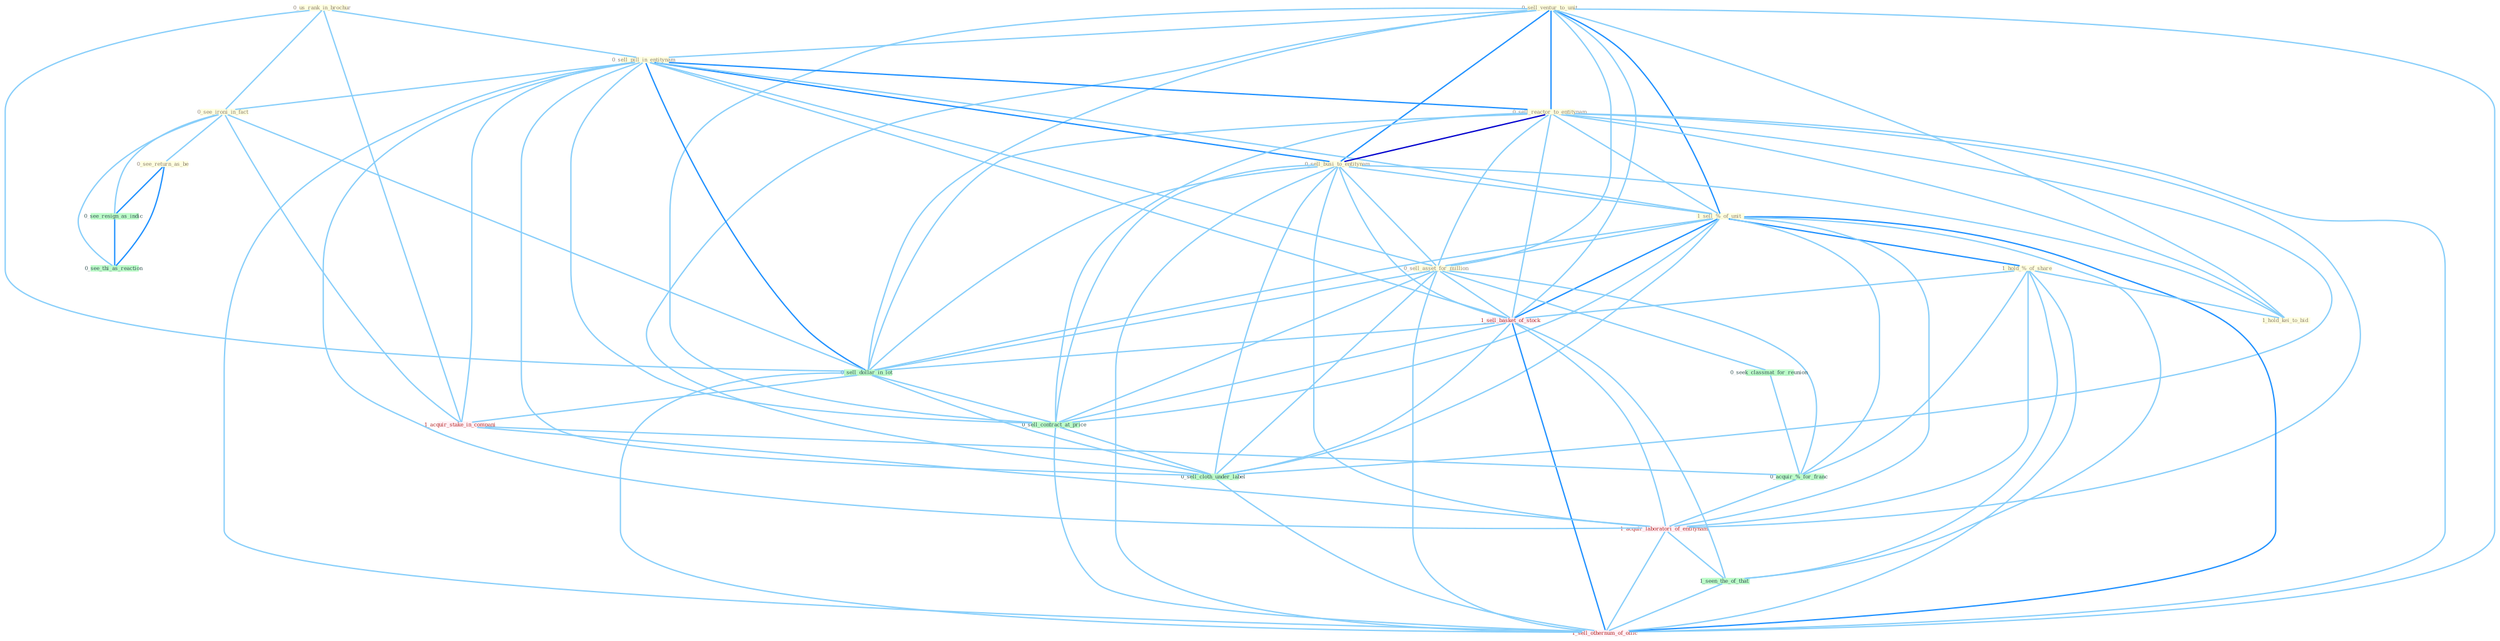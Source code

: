 Graph G{ 
    node
    [shape=polygon,style=filled,width=.5,height=.06,color="#BDFCC9",fixedsize=true,fontsize=4,
    fontcolor="#2f4f4f"];
    {node
    [color="#ffffe0", fontcolor="#8b7d6b"] "0_sell_ventur_to_unit " "0_us_rank_in_brochur " "0_sell_pill_in_entitynam " "0_see_ironi_in_fact " "0_sell_reactor_to_entitynam " "0_see_return_as_be " "0_sell_busi_to_entitynam " "1_sell_%_of_unit " "0_sell_asset_for_million " "1_hold_%_of_share " "1_hold_kei_to_bid "}
{node [color="#fff0f5", fontcolor="#b22222"] "1_sell_basket_of_stock " "1_acquir_stake_in_compani " "1_acquir_laboratori_of_entitynam " "1_sell_othernum_of_offic "}
edge [color="#B0E2FF"];

	"0_sell_ventur_to_unit " -- "0_sell_pill_in_entitynam " [w="1", color="#87cefa" ];
	"0_sell_ventur_to_unit " -- "0_sell_reactor_to_entitynam " [w="2", color="#1e90ff" , len=0.8];
	"0_sell_ventur_to_unit " -- "0_sell_busi_to_entitynam " [w="2", color="#1e90ff" , len=0.8];
	"0_sell_ventur_to_unit " -- "1_sell_%_of_unit " [w="2", color="#1e90ff" , len=0.8];
	"0_sell_ventur_to_unit " -- "0_sell_asset_for_million " [w="1", color="#87cefa" ];
	"0_sell_ventur_to_unit " -- "1_hold_kei_to_bid " [w="1", color="#87cefa" ];
	"0_sell_ventur_to_unit " -- "1_sell_basket_of_stock " [w="1", color="#87cefa" ];
	"0_sell_ventur_to_unit " -- "0_sell_dollar_in_lot " [w="1", color="#87cefa" ];
	"0_sell_ventur_to_unit " -- "0_sell_contract_at_price " [w="1", color="#87cefa" ];
	"0_sell_ventur_to_unit " -- "0_sell_cloth_under_label " [w="1", color="#87cefa" ];
	"0_sell_ventur_to_unit " -- "1_sell_othernum_of_offic " [w="1", color="#87cefa" ];
	"0_us_rank_in_brochur " -- "0_sell_pill_in_entitynam " [w="1", color="#87cefa" ];
	"0_us_rank_in_brochur " -- "0_see_ironi_in_fact " [w="1", color="#87cefa" ];
	"0_us_rank_in_brochur " -- "0_sell_dollar_in_lot " [w="1", color="#87cefa" ];
	"0_us_rank_in_brochur " -- "1_acquir_stake_in_compani " [w="1", color="#87cefa" ];
	"0_sell_pill_in_entitynam " -- "0_see_ironi_in_fact " [w="1", color="#87cefa" ];
	"0_sell_pill_in_entitynam " -- "0_sell_reactor_to_entitynam " [w="2", color="#1e90ff" , len=0.8];
	"0_sell_pill_in_entitynam " -- "0_sell_busi_to_entitynam " [w="2", color="#1e90ff" , len=0.8];
	"0_sell_pill_in_entitynam " -- "1_sell_%_of_unit " [w="1", color="#87cefa" ];
	"0_sell_pill_in_entitynam " -- "0_sell_asset_for_million " [w="1", color="#87cefa" ];
	"0_sell_pill_in_entitynam " -- "1_sell_basket_of_stock " [w="1", color="#87cefa" ];
	"0_sell_pill_in_entitynam " -- "0_sell_dollar_in_lot " [w="2", color="#1e90ff" , len=0.8];
	"0_sell_pill_in_entitynam " -- "1_acquir_stake_in_compani " [w="1", color="#87cefa" ];
	"0_sell_pill_in_entitynam " -- "0_sell_contract_at_price " [w="1", color="#87cefa" ];
	"0_sell_pill_in_entitynam " -- "1_acquir_laboratori_of_entitynam " [w="1", color="#87cefa" ];
	"0_sell_pill_in_entitynam " -- "0_sell_cloth_under_label " [w="1", color="#87cefa" ];
	"0_sell_pill_in_entitynam " -- "1_sell_othernum_of_offic " [w="1", color="#87cefa" ];
	"0_see_ironi_in_fact " -- "0_see_return_as_be " [w="1", color="#87cefa" ];
	"0_see_ironi_in_fact " -- "0_sell_dollar_in_lot " [w="1", color="#87cefa" ];
	"0_see_ironi_in_fact " -- "0_see_resign_as_indic " [w="1", color="#87cefa" ];
	"0_see_ironi_in_fact " -- "1_acquir_stake_in_compani " [w="1", color="#87cefa" ];
	"0_see_ironi_in_fact " -- "0_see_thi_as_reaction " [w="1", color="#87cefa" ];
	"0_sell_reactor_to_entitynam " -- "0_sell_busi_to_entitynam " [w="3", color="#0000cd" , len=0.6];
	"0_sell_reactor_to_entitynam " -- "1_sell_%_of_unit " [w="1", color="#87cefa" ];
	"0_sell_reactor_to_entitynam " -- "0_sell_asset_for_million " [w="1", color="#87cefa" ];
	"0_sell_reactor_to_entitynam " -- "1_hold_kei_to_bid " [w="1", color="#87cefa" ];
	"0_sell_reactor_to_entitynam " -- "1_sell_basket_of_stock " [w="1", color="#87cefa" ];
	"0_sell_reactor_to_entitynam " -- "0_sell_dollar_in_lot " [w="1", color="#87cefa" ];
	"0_sell_reactor_to_entitynam " -- "0_sell_contract_at_price " [w="1", color="#87cefa" ];
	"0_sell_reactor_to_entitynam " -- "1_acquir_laboratori_of_entitynam " [w="1", color="#87cefa" ];
	"0_sell_reactor_to_entitynam " -- "0_sell_cloth_under_label " [w="1", color="#87cefa" ];
	"0_sell_reactor_to_entitynam " -- "1_sell_othernum_of_offic " [w="1", color="#87cefa" ];
	"0_see_return_as_be " -- "0_see_resign_as_indic " [w="2", color="#1e90ff" , len=0.8];
	"0_see_return_as_be " -- "0_see_thi_as_reaction " [w="2", color="#1e90ff" , len=0.8];
	"0_sell_busi_to_entitynam " -- "1_sell_%_of_unit " [w="1", color="#87cefa" ];
	"0_sell_busi_to_entitynam " -- "0_sell_asset_for_million " [w="1", color="#87cefa" ];
	"0_sell_busi_to_entitynam " -- "1_hold_kei_to_bid " [w="1", color="#87cefa" ];
	"0_sell_busi_to_entitynam " -- "1_sell_basket_of_stock " [w="1", color="#87cefa" ];
	"0_sell_busi_to_entitynam " -- "0_sell_dollar_in_lot " [w="1", color="#87cefa" ];
	"0_sell_busi_to_entitynam " -- "0_sell_contract_at_price " [w="1", color="#87cefa" ];
	"0_sell_busi_to_entitynam " -- "1_acquir_laboratori_of_entitynam " [w="1", color="#87cefa" ];
	"0_sell_busi_to_entitynam " -- "0_sell_cloth_under_label " [w="1", color="#87cefa" ];
	"0_sell_busi_to_entitynam " -- "1_sell_othernum_of_offic " [w="1", color="#87cefa" ];
	"1_sell_%_of_unit " -- "0_sell_asset_for_million " [w="1", color="#87cefa" ];
	"1_sell_%_of_unit " -- "1_hold_%_of_share " [w="2", color="#1e90ff" , len=0.8];
	"1_sell_%_of_unit " -- "1_sell_basket_of_stock " [w="2", color="#1e90ff" , len=0.8];
	"1_sell_%_of_unit " -- "0_sell_dollar_in_lot " [w="1", color="#87cefa" ];
	"1_sell_%_of_unit " -- "0_acquir_%_for_franc " [w="1", color="#87cefa" ];
	"1_sell_%_of_unit " -- "0_sell_contract_at_price " [w="1", color="#87cefa" ];
	"1_sell_%_of_unit " -- "1_acquir_laboratori_of_entitynam " [w="1", color="#87cefa" ];
	"1_sell_%_of_unit " -- "0_sell_cloth_under_label " [w="1", color="#87cefa" ];
	"1_sell_%_of_unit " -- "1_seen_the_of_that " [w="1", color="#87cefa" ];
	"1_sell_%_of_unit " -- "1_sell_othernum_of_offic " [w="2", color="#1e90ff" , len=0.8];
	"0_sell_asset_for_million " -- "0_seek_classmat_for_reunion " [w="1", color="#87cefa" ];
	"0_sell_asset_for_million " -- "1_sell_basket_of_stock " [w="1", color="#87cefa" ];
	"0_sell_asset_for_million " -- "0_sell_dollar_in_lot " [w="1", color="#87cefa" ];
	"0_sell_asset_for_million " -- "0_acquir_%_for_franc " [w="1", color="#87cefa" ];
	"0_sell_asset_for_million " -- "0_sell_contract_at_price " [w="1", color="#87cefa" ];
	"0_sell_asset_for_million " -- "0_sell_cloth_under_label " [w="1", color="#87cefa" ];
	"0_sell_asset_for_million " -- "1_sell_othernum_of_offic " [w="1", color="#87cefa" ];
	"1_hold_%_of_share " -- "1_hold_kei_to_bid " [w="1", color="#87cefa" ];
	"1_hold_%_of_share " -- "1_sell_basket_of_stock " [w="1", color="#87cefa" ];
	"1_hold_%_of_share " -- "0_acquir_%_for_franc " [w="1", color="#87cefa" ];
	"1_hold_%_of_share " -- "1_acquir_laboratori_of_entitynam " [w="1", color="#87cefa" ];
	"1_hold_%_of_share " -- "1_seen_the_of_that " [w="1", color="#87cefa" ];
	"1_hold_%_of_share " -- "1_sell_othernum_of_offic " [w="1", color="#87cefa" ];
	"0_seek_classmat_for_reunion " -- "0_acquir_%_for_franc " [w="1", color="#87cefa" ];
	"1_sell_basket_of_stock " -- "0_sell_dollar_in_lot " [w="1", color="#87cefa" ];
	"1_sell_basket_of_stock " -- "0_sell_contract_at_price " [w="1", color="#87cefa" ];
	"1_sell_basket_of_stock " -- "1_acquir_laboratori_of_entitynam " [w="1", color="#87cefa" ];
	"1_sell_basket_of_stock " -- "0_sell_cloth_under_label " [w="1", color="#87cefa" ];
	"1_sell_basket_of_stock " -- "1_seen_the_of_that " [w="1", color="#87cefa" ];
	"1_sell_basket_of_stock " -- "1_sell_othernum_of_offic " [w="2", color="#1e90ff" , len=0.8];
	"0_sell_dollar_in_lot " -- "1_acquir_stake_in_compani " [w="1", color="#87cefa" ];
	"0_sell_dollar_in_lot " -- "0_sell_contract_at_price " [w="1", color="#87cefa" ];
	"0_sell_dollar_in_lot " -- "0_sell_cloth_under_label " [w="1", color="#87cefa" ];
	"0_sell_dollar_in_lot " -- "1_sell_othernum_of_offic " [w="1", color="#87cefa" ];
	"0_see_resign_as_indic " -- "0_see_thi_as_reaction " [w="2", color="#1e90ff" , len=0.8];
	"1_acquir_stake_in_compani " -- "0_acquir_%_for_franc " [w="1", color="#87cefa" ];
	"1_acquir_stake_in_compani " -- "1_acquir_laboratori_of_entitynam " [w="1", color="#87cefa" ];
	"0_acquir_%_for_franc " -- "1_acquir_laboratori_of_entitynam " [w="1", color="#87cefa" ];
	"0_sell_contract_at_price " -- "0_sell_cloth_under_label " [w="1", color="#87cefa" ];
	"0_sell_contract_at_price " -- "1_sell_othernum_of_offic " [w="1", color="#87cefa" ];
	"1_acquir_laboratori_of_entitynam " -- "1_seen_the_of_that " [w="1", color="#87cefa" ];
	"1_acquir_laboratori_of_entitynam " -- "1_sell_othernum_of_offic " [w="1", color="#87cefa" ];
	"0_sell_cloth_under_label " -- "1_sell_othernum_of_offic " [w="1", color="#87cefa" ];
	"1_seen_the_of_that " -- "1_sell_othernum_of_offic " [w="1", color="#87cefa" ];
}